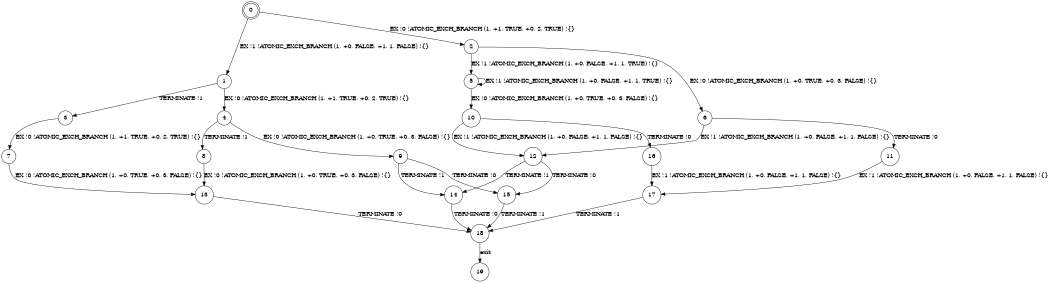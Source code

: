 digraph BCG {
size = "7, 10.5";
center = TRUE;
node [shape = circle];
0 [peripheries = 2];
0 -> 1 [label = "EX !1 !ATOMIC_EXCH_BRANCH (1, +0, FALSE, +1, 1, FALSE) !{}"];
0 -> 2 [label = "EX !0 !ATOMIC_EXCH_BRANCH (1, +1, TRUE, +0, 2, TRUE) !{}"];
1 -> 3 [label = "TERMINATE !1"];
1 -> 4 [label = "EX !0 !ATOMIC_EXCH_BRANCH (1, +1, TRUE, +0, 2, TRUE) !{}"];
2 -> 5 [label = "EX !1 !ATOMIC_EXCH_BRANCH (1, +0, FALSE, +1, 1, TRUE) !{}"];
2 -> 6 [label = "EX !0 !ATOMIC_EXCH_BRANCH (1, +0, TRUE, +0, 3, FALSE) !{}"];
3 -> 7 [label = "EX !0 !ATOMIC_EXCH_BRANCH (1, +1, TRUE, +0, 2, TRUE) !{}"];
4 -> 8 [label = "TERMINATE !1"];
4 -> 9 [label = "EX !0 !ATOMIC_EXCH_BRANCH (1, +0, TRUE, +0, 3, FALSE) !{}"];
5 -> 5 [label = "EX !1 !ATOMIC_EXCH_BRANCH (1, +0, FALSE, +1, 1, TRUE) !{}"];
5 -> 10 [label = "EX !0 !ATOMIC_EXCH_BRANCH (1, +0, TRUE, +0, 3, FALSE) !{}"];
6 -> 11 [label = "TERMINATE !0"];
6 -> 12 [label = "EX !1 !ATOMIC_EXCH_BRANCH (1, +0, FALSE, +1, 1, FALSE) !{}"];
7 -> 13 [label = "EX !0 !ATOMIC_EXCH_BRANCH (1, +0, TRUE, +0, 3, FALSE) !{}"];
8 -> 13 [label = "EX !0 !ATOMIC_EXCH_BRANCH (1, +0, TRUE, +0, 3, FALSE) !{}"];
9 -> 14 [label = "TERMINATE !1"];
9 -> 15 [label = "TERMINATE !0"];
10 -> 16 [label = "TERMINATE !0"];
10 -> 12 [label = "EX !1 !ATOMIC_EXCH_BRANCH (1, +0, FALSE, +1, 1, FALSE) !{}"];
11 -> 17 [label = "EX !1 !ATOMIC_EXCH_BRANCH (1, +0, FALSE, +1, 1, FALSE) !{}"];
12 -> 14 [label = "TERMINATE !1"];
12 -> 15 [label = "TERMINATE !0"];
13 -> 18 [label = "TERMINATE !0"];
14 -> 18 [label = "TERMINATE !0"];
15 -> 18 [label = "TERMINATE !1"];
16 -> 17 [label = "EX !1 !ATOMIC_EXCH_BRANCH (1, +0, FALSE, +1, 1, FALSE) !{}"];
17 -> 18 [label = "TERMINATE !1"];
18 -> 19 [label = "exit"];
}
